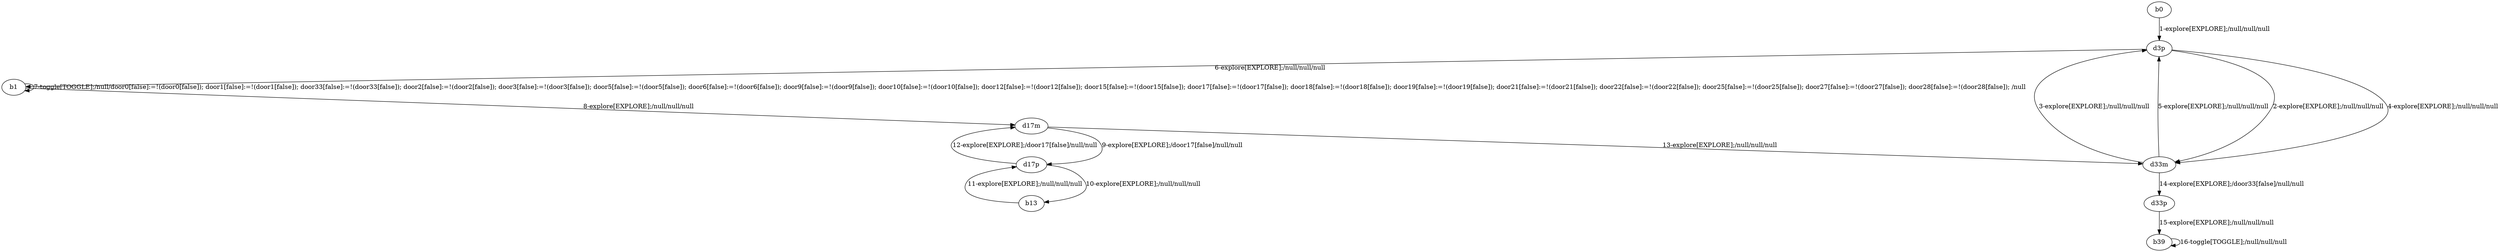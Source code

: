 # Total number of goals covered by this test: 1
# b39 --> b39

digraph g {
"b0" -> "d3p" [label = "1-explore[EXPLORE];/null/null/null"];
"d3p" -> "d33m" [label = "2-explore[EXPLORE];/null/null/null"];
"d33m" -> "d3p" [label = "3-explore[EXPLORE];/null/null/null"];
"d3p" -> "d33m" [label = "4-explore[EXPLORE];/null/null/null"];
"d33m" -> "d3p" [label = "5-explore[EXPLORE];/null/null/null"];
"d3p" -> "b1" [label = "6-explore[EXPLORE];/null/null/null"];
"b1" -> "b1" [label = "7-toggle[TOGGLE];/null/door0[false]:=!(door0[false]); door1[false]:=!(door1[false]); door33[false]:=!(door33[false]); door2[false]:=!(door2[false]); door3[false]:=!(door3[false]); door5[false]:=!(door5[false]); door6[false]:=!(door6[false]); door9[false]:=!(door9[false]); door10[false]:=!(door10[false]); door12[false]:=!(door12[false]); door15[false]:=!(door15[false]); door17[false]:=!(door17[false]); door18[false]:=!(door18[false]); door19[false]:=!(door19[false]); door21[false]:=!(door21[false]); door22[false]:=!(door22[false]); door25[false]:=!(door25[false]); door27[false]:=!(door27[false]); door28[false]:=!(door28[false]); /null"];
"b1" -> "d17m" [label = "8-explore[EXPLORE];/null/null/null"];
"d17m" -> "d17p" [label = "9-explore[EXPLORE];/door17[false]/null/null"];
"d17p" -> "b13" [label = "10-explore[EXPLORE];/null/null/null"];
"b13" -> "d17p" [label = "11-explore[EXPLORE];/null/null/null"];
"d17p" -> "d17m" [label = "12-explore[EXPLORE];/door17[false]/null/null"];
"d17m" -> "d33m" [label = "13-explore[EXPLORE];/null/null/null"];
"d33m" -> "d33p" [label = "14-explore[EXPLORE];/door33[false]/null/null"];
"d33p" -> "b39" [label = "15-explore[EXPLORE];/null/null/null"];
"b39" -> "b39" [label = "16-toggle[TOGGLE];/null/null/null"];
}
